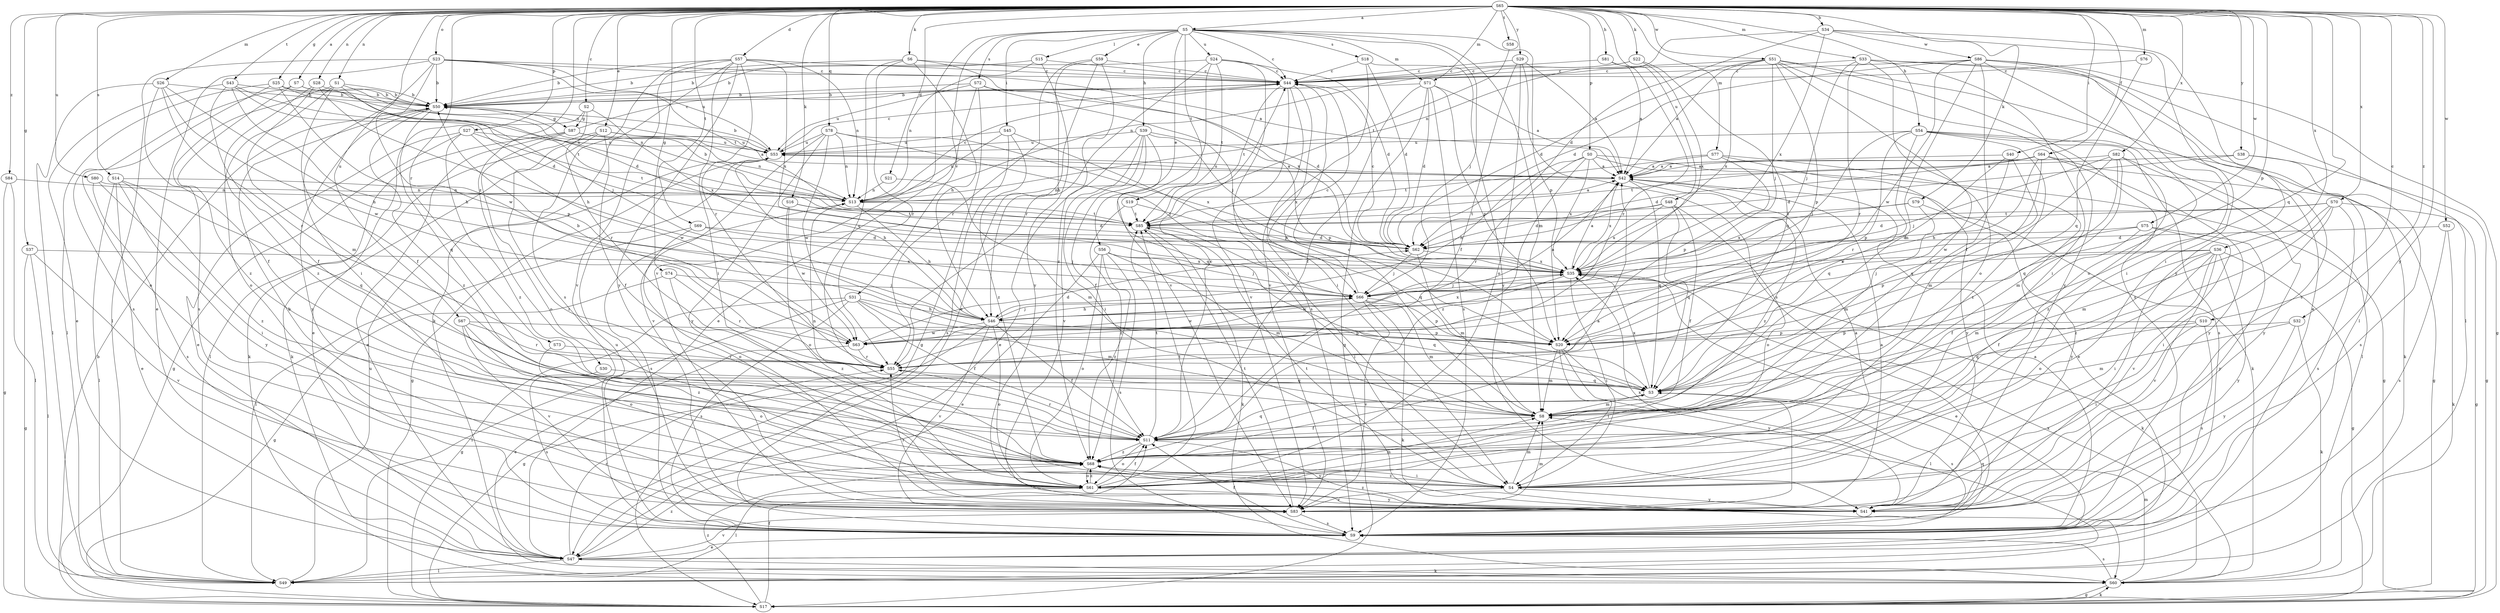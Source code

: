 strict digraph  {
S65;
S5;
S7;
S42;
S34;
S50;
S2;
S10;
S44;
S57;
S21;
S62;
S12;
S56;
S59;
S47;
S64;
S11;
S74;
S25;
S37;
S87;
S17;
S81;
S54;
S39;
S46;
S40;
S45;
S4;
S66;
S16;
S22;
S79;
S6;
S60;
S15;
S49;
S76;
S33;
S26;
S77;
S71;
S8;
S28;
S1;
S13;
S23;
S61;
S0;
S27;
S20;
S78;
S3;
S73;
S55;
S14;
S18;
S72;
S9;
S43;
S69;
S58;
S19;
S85;
S80;
S67;
S48;
S24;
S53;
S31;
S83;
S75;
S51;
S52;
S86;
S63;
S70;
S36;
S82;
S35;
S38;
S29;
S41;
S32;
S84;
S30;
S68;
S65 -> S5  [label=a];
S65 -> S7  [label=a];
S65 -> S34  [label=b];
S65 -> S2  [label=c];
S65 -> S10  [label=c];
S65 -> S57  [label=d];
S65 -> S21  [label=d];
S65 -> S12  [label=e];
S65 -> S64  [label=f];
S65 -> S74  [label=g];
S65 -> S25  [label=g];
S65 -> S37  [label=g];
S65 -> S81  [label=h];
S65 -> S54  [label=h];
S65 -> S40  [label=i];
S65 -> S16  [label=k];
S65 -> S22  [label=k];
S65 -> S79  [label=k];
S65 -> S6  [label=k];
S65 -> S76  [label=m];
S65 -> S33  [label=m];
S65 -> S26  [label=m];
S65 -> S77  [label=m];
S65 -> S71  [label=m];
S65 -> S28  [label=n];
S65 -> S1  [label=n];
S65 -> S23  [label=o];
S65 -> S0  [label=p];
S65 -> S27  [label=p];
S65 -> S20  [label=p];
S65 -> S78  [label=q];
S65 -> S3  [label=q];
S65 -> S73  [label=r];
S65 -> S14  [label=s];
S65 -> S43  [label=t];
S65 -> S69  [label=t];
S65 -> S58  [label=t];
S65 -> S80  [label=u];
S65 -> S67  [label=u];
S65 -> S48  [label=u];
S65 -> S75  [label=w];
S65 -> S51  [label=w];
S65 -> S52  [label=w];
S65 -> S70  [label=x];
S65 -> S36  [label=x];
S65 -> S82  [label=x];
S65 -> S38  [label=y];
S65 -> S29  [label=y];
S65 -> S41  [label=y];
S65 -> S32  [label=z];
S65 -> S84  [label=z];
S65 -> S30  [label=z];
S5 -> S44  [label=c];
S5 -> S56  [label=e];
S5 -> S59  [label=e];
S5 -> S39  [label=h];
S5 -> S45  [label=i];
S5 -> S66  [label=j];
S5 -> S15  [label=l];
S5 -> S71  [label=m];
S5 -> S8  [label=m];
S5 -> S20  [label=p];
S5 -> S18  [label=s];
S5 -> S72  [label=s];
S5 -> S19  [label=t];
S5 -> S24  [label=u];
S5 -> S31  [label=v];
S5 -> S83  [label=v];
S7 -> S50  [label=b];
S7 -> S62  [label=d];
S7 -> S9  [label=s];
S7 -> S68  [label=z];
S42 -> S13  [label=n];
S42 -> S3  [label=q];
S42 -> S53  [label=u];
S42 -> S35  [label=x];
S42 -> S68  [label=z];
S34 -> S62  [label=d];
S34 -> S4  [label=i];
S34 -> S13  [label=n];
S34 -> S86  [label=w];
S34 -> S35  [label=x];
S34 -> S41  [label=y];
S50 -> S87  [label=g];
S50 -> S3  [label=q];
S50 -> S41  [label=y];
S50 -> S68  [label=z];
S2 -> S47  [label=e];
S2 -> S87  [label=g];
S2 -> S55  [label=r];
S2 -> S35  [label=x];
S10 -> S4  [label=i];
S10 -> S20  [label=p];
S10 -> S3  [label=q];
S10 -> S9  [label=s];
S44 -> S50  [label=b];
S44 -> S4  [label=i];
S44 -> S9  [label=s];
S44 -> S85  [label=t];
S44 -> S83  [label=v];
S57 -> S50  [label=b];
S57 -> S44  [label=c];
S57 -> S4  [label=i];
S57 -> S60  [label=k];
S57 -> S13  [label=n];
S57 -> S55  [label=r];
S57 -> S9  [label=s];
S57 -> S83  [label=v];
S57 -> S35  [label=x];
S57 -> S41  [label=y];
S21 -> S8  [label=m];
S21 -> S13  [label=n];
S62 -> S44  [label=c];
S62 -> S66  [label=j];
S62 -> S8  [label=m];
S62 -> S35  [label=x];
S12 -> S42  [label=a];
S12 -> S11  [label=f];
S12 -> S4  [label=i];
S12 -> S60  [label=k];
S12 -> S49  [label=l];
S12 -> S53  [label=u];
S56 -> S47  [label=e];
S56 -> S66  [label=j];
S56 -> S8  [label=m];
S56 -> S61  [label=o];
S56 -> S9  [label=s];
S56 -> S35  [label=x];
S56 -> S68  [label=z];
S59 -> S44  [label=c];
S59 -> S47  [label=e];
S59 -> S46  [label=h];
S59 -> S55  [label=r];
S59 -> S68  [label=z];
S47 -> S60  [label=k];
S47 -> S49  [label=l];
S47 -> S55  [label=r];
S47 -> S83  [label=v];
S47 -> S68  [label=z];
S64 -> S42  [label=a];
S64 -> S62  [label=d];
S64 -> S17  [label=g];
S64 -> S46  [label=h];
S64 -> S3  [label=q];
S64 -> S85  [label=t];
S64 -> S41  [label=y];
S11 -> S44  [label=c];
S11 -> S13  [label=n];
S11 -> S61  [label=o];
S11 -> S3  [label=q];
S11 -> S55  [label=r];
S11 -> S85  [label=t];
S11 -> S41  [label=y];
S11 -> S68  [label=z];
S74 -> S17  [label=g];
S74 -> S66  [label=j];
S74 -> S55  [label=r];
S74 -> S68  [label=z];
S25 -> S50  [label=b];
S25 -> S49  [label=l];
S25 -> S13  [label=n];
S25 -> S61  [label=o];
S25 -> S20  [label=p];
S25 -> S53  [label=u];
S37 -> S17  [label=g];
S37 -> S49  [label=l];
S37 -> S83  [label=v];
S37 -> S35  [label=x];
S87 -> S44  [label=c];
S87 -> S47  [label=e];
S87 -> S60  [label=k];
S87 -> S13  [label=n];
S87 -> S61  [label=o];
S87 -> S53  [label=u];
S17 -> S50  [label=b];
S17 -> S11  [label=f];
S17 -> S60  [label=k];
S17 -> S68  [label=z];
S81 -> S42  [label=a];
S81 -> S44  [label=c];
S81 -> S55  [label=r];
S54 -> S66  [label=j];
S54 -> S60  [label=k];
S54 -> S49  [label=l];
S54 -> S20  [label=p];
S54 -> S55  [label=r];
S54 -> S9  [label=s];
S54 -> S53  [label=u];
S54 -> S68  [label=z];
S39 -> S47  [label=e];
S39 -> S11  [label=f];
S39 -> S4  [label=i];
S39 -> S20  [label=p];
S39 -> S3  [label=q];
S39 -> S53  [label=u];
S39 -> S83  [label=v];
S39 -> S35  [label=x];
S46 -> S42  [label=a];
S46 -> S11  [label=f];
S46 -> S17  [label=g];
S46 -> S66  [label=j];
S46 -> S61  [label=o];
S46 -> S20  [label=p];
S46 -> S83  [label=v];
S46 -> S63  [label=w];
S46 -> S35  [label=x];
S40 -> S42  [label=a];
S40 -> S8  [label=m];
S40 -> S3  [label=q];
S40 -> S55  [label=r];
S45 -> S13  [label=n];
S45 -> S20  [label=p];
S45 -> S9  [label=s];
S45 -> S53  [label=u];
S45 -> S68  [label=z];
S4 -> S42  [label=a];
S4 -> S8  [label=m];
S4 -> S83  [label=v];
S4 -> S41  [label=y];
S4 -> S68  [label=z];
S66 -> S44  [label=c];
S66 -> S46  [label=h];
S66 -> S60  [label=k];
S66 -> S8  [label=m];
S66 -> S20  [label=p];
S66 -> S83  [label=v];
S66 -> S63  [label=w];
S16 -> S62  [label=d];
S16 -> S61  [label=o];
S16 -> S85  [label=t];
S16 -> S63  [label=w];
S22 -> S44  [label=c];
S22 -> S13  [label=n];
S22 -> S3  [label=q];
S22 -> S35  [label=x];
S79 -> S8  [label=m];
S79 -> S85  [label=t];
S79 -> S35  [label=x];
S79 -> S41  [label=y];
S6 -> S50  [label=b];
S6 -> S44  [label=c];
S6 -> S46  [label=h];
S6 -> S3  [label=q];
S6 -> S55  [label=r];
S6 -> S35  [label=x];
S60 -> S17  [label=g];
S60 -> S8  [label=m];
S60 -> S9  [label=s];
S60 -> S35  [label=x];
S15 -> S50  [label=b];
S15 -> S44  [label=c];
S15 -> S13  [label=n];
S15 -> S41  [label=y];
S49 -> S53  [label=u];
S76 -> S44  [label=c];
S76 -> S3  [label=q];
S33 -> S44  [label=c];
S33 -> S4  [label=i];
S33 -> S66  [label=j];
S33 -> S49  [label=l];
S33 -> S55  [label=r];
S33 -> S9  [label=s];
S33 -> S68  [label=z];
S26 -> S50  [label=b];
S26 -> S11  [label=f];
S26 -> S46  [label=h];
S26 -> S49  [label=l];
S26 -> S55  [label=r];
S26 -> S63  [label=w];
S77 -> S42  [label=a];
S77 -> S47  [label=e];
S77 -> S20  [label=p];
S77 -> S85  [label=t];
S77 -> S41  [label=y];
S71 -> S42  [label=a];
S71 -> S50  [label=b];
S71 -> S62  [label=d];
S71 -> S11  [label=f];
S71 -> S17  [label=g];
S71 -> S20  [label=p];
S71 -> S9  [label=s];
S8 -> S44  [label=c];
S8 -> S11  [label=f];
S28 -> S50  [label=b];
S28 -> S46  [label=h];
S28 -> S8  [label=m];
S28 -> S68  [label=z];
S1 -> S50  [label=b];
S1 -> S11  [label=f];
S1 -> S66  [label=j];
S1 -> S13  [label=n];
S1 -> S61  [label=o];
S1 -> S9  [label=s];
S13 -> S42  [label=a];
S13 -> S50  [label=b];
S13 -> S44  [label=c];
S13 -> S46  [label=h];
S13 -> S9  [label=s];
S13 -> S85  [label=t];
S23 -> S42  [label=a];
S23 -> S50  [label=b];
S23 -> S44  [label=c];
S23 -> S47  [label=e];
S23 -> S4  [label=i];
S23 -> S49  [label=l];
S23 -> S85  [label=t];
S23 -> S53  [label=u];
S23 -> S63  [label=w];
S61 -> S11  [label=f];
S61 -> S49  [label=l];
S61 -> S8  [label=m];
S61 -> S85  [label=t];
S61 -> S41  [label=y];
S61 -> S68  [label=z];
S0 -> S42  [label=a];
S0 -> S17  [label=g];
S0 -> S46  [label=h];
S0 -> S60  [label=k];
S0 -> S55  [label=r];
S0 -> S35  [label=x];
S0 -> S68  [label=z];
S27 -> S47  [label=e];
S27 -> S17  [label=g];
S27 -> S85  [label=t];
S27 -> S53  [label=u];
S27 -> S63  [label=w];
S27 -> S68  [label=z];
S20 -> S4  [label=i];
S20 -> S49  [label=l];
S20 -> S8  [label=m];
S20 -> S41  [label=y];
S78 -> S66  [label=j];
S78 -> S13  [label=n];
S78 -> S53  [label=u];
S78 -> S83  [label=v];
S78 -> S63  [label=w];
S78 -> S35  [label=x];
S78 -> S41  [label=y];
S3 -> S8  [label=m];
S3 -> S9  [label=s];
S3 -> S35  [label=x];
S73 -> S61  [label=o];
S73 -> S55  [label=r];
S55 -> S3  [label=q];
S14 -> S47  [label=e];
S14 -> S49  [label=l];
S14 -> S13  [label=n];
S14 -> S3  [label=q];
S14 -> S41  [label=y];
S14 -> S68  [label=z];
S18 -> S44  [label=c];
S18 -> S62  [label=d];
S18 -> S83  [label=v];
S18 -> S41  [label=y];
S72 -> S50  [label=b];
S72 -> S62  [label=d];
S72 -> S47  [label=e];
S72 -> S17  [label=g];
S72 -> S66  [label=j];
S72 -> S53  [label=u];
S9 -> S42  [label=a];
S9 -> S47  [label=e];
S9 -> S11  [label=f];
S9 -> S3  [label=q];
S9 -> S53  [label=u];
S43 -> S50  [label=b];
S43 -> S62  [label=d];
S43 -> S47  [label=e];
S43 -> S11  [label=f];
S43 -> S46  [label=h];
S43 -> S85  [label=t];
S69 -> S62  [label=d];
S69 -> S66  [label=j];
S69 -> S49  [label=l];
S69 -> S61  [label=o];
S58 -> S85  [label=t];
S19 -> S3  [label=q];
S19 -> S85  [label=t];
S19 -> S68  [label=z];
S85 -> S62  [label=d];
S85 -> S4  [label=i];
S85 -> S60  [label=k];
S80 -> S4  [label=i];
S80 -> S13  [label=n];
S80 -> S9  [label=s];
S67 -> S61  [label=o];
S67 -> S20  [label=p];
S67 -> S55  [label=r];
S67 -> S83  [label=v];
S67 -> S68  [label=z];
S48 -> S62  [label=d];
S48 -> S11  [label=f];
S48 -> S61  [label=o];
S48 -> S3  [label=q];
S48 -> S85  [label=t];
S48 -> S35  [label=x];
S24 -> S50  [label=b];
S24 -> S44  [label=c];
S24 -> S62  [label=d];
S24 -> S4  [label=i];
S24 -> S55  [label=r];
S24 -> S85  [label=t];
S24 -> S83  [label=v];
S53 -> S42  [label=a];
S53 -> S50  [label=b];
S53 -> S44  [label=c];
S53 -> S17  [label=g];
S53 -> S46  [label=h];
S31 -> S11  [label=f];
S31 -> S17  [label=g];
S31 -> S46  [label=h];
S31 -> S49  [label=l];
S31 -> S8  [label=m];
S31 -> S3  [label=q];
S31 -> S9  [label=s];
S83 -> S42  [label=a];
S83 -> S8  [label=m];
S83 -> S9  [label=s];
S83 -> S85  [label=t];
S83 -> S35  [label=x];
S75 -> S62  [label=d];
S75 -> S11  [label=f];
S75 -> S20  [label=p];
S75 -> S83  [label=v];
S75 -> S41  [label=y];
S51 -> S42  [label=a];
S51 -> S44  [label=c];
S51 -> S62  [label=d];
S51 -> S47  [label=e];
S51 -> S66  [label=j];
S51 -> S61  [label=o];
S51 -> S20  [label=p];
S51 -> S9  [label=s];
S51 -> S35  [label=x];
S51 -> S41  [label=y];
S52 -> S62  [label=d];
S52 -> S60  [label=k];
S52 -> S9  [label=s];
S86 -> S44  [label=c];
S86 -> S62  [label=d];
S86 -> S11  [label=f];
S86 -> S17  [label=g];
S86 -> S4  [label=i];
S86 -> S49  [label=l];
S86 -> S8  [label=m];
S86 -> S61  [label=o];
S86 -> S63  [label=w];
S63 -> S50  [label=b];
S63 -> S62  [label=d];
S63 -> S47  [label=e];
S63 -> S55  [label=r];
S70 -> S62  [label=d];
S70 -> S17  [label=g];
S70 -> S4  [label=i];
S70 -> S8  [label=m];
S70 -> S9  [label=s];
S70 -> S85  [label=t];
S70 -> S68  [label=z];
S36 -> S11  [label=f];
S36 -> S17  [label=g];
S36 -> S4  [label=i];
S36 -> S66  [label=j];
S36 -> S8  [label=m];
S36 -> S61  [label=o];
S36 -> S83  [label=v];
S36 -> S35  [label=x];
S36 -> S41  [label=y];
S82 -> S42  [label=a];
S82 -> S66  [label=j];
S82 -> S8  [label=m];
S82 -> S3  [label=q];
S82 -> S63  [label=w];
S82 -> S41  [label=y];
S82 -> S68  [label=z];
S35 -> S42  [label=a];
S35 -> S47  [label=e];
S35 -> S4  [label=i];
S35 -> S66  [label=j];
S35 -> S60  [label=k];
S35 -> S63  [label=w];
S38 -> S42  [label=a];
S38 -> S62  [label=d];
S38 -> S17  [label=g];
S38 -> S9  [label=s];
S29 -> S42  [label=a];
S29 -> S44  [label=c];
S29 -> S11  [label=f];
S29 -> S61  [label=o];
S29 -> S9  [label=s];
S41 -> S50  [label=b];
S41 -> S55  [label=r];
S41 -> S85  [label=t];
S41 -> S68  [label=z];
S32 -> S60  [label=k];
S32 -> S8  [label=m];
S32 -> S20  [label=p];
S32 -> S41  [label=y];
S84 -> S17  [label=g];
S84 -> S49  [label=l];
S84 -> S13  [label=n];
S30 -> S3  [label=q];
S30 -> S9  [label=s];
S68 -> S42  [label=a];
S68 -> S4  [label=i];
S68 -> S61  [label=o];
}
